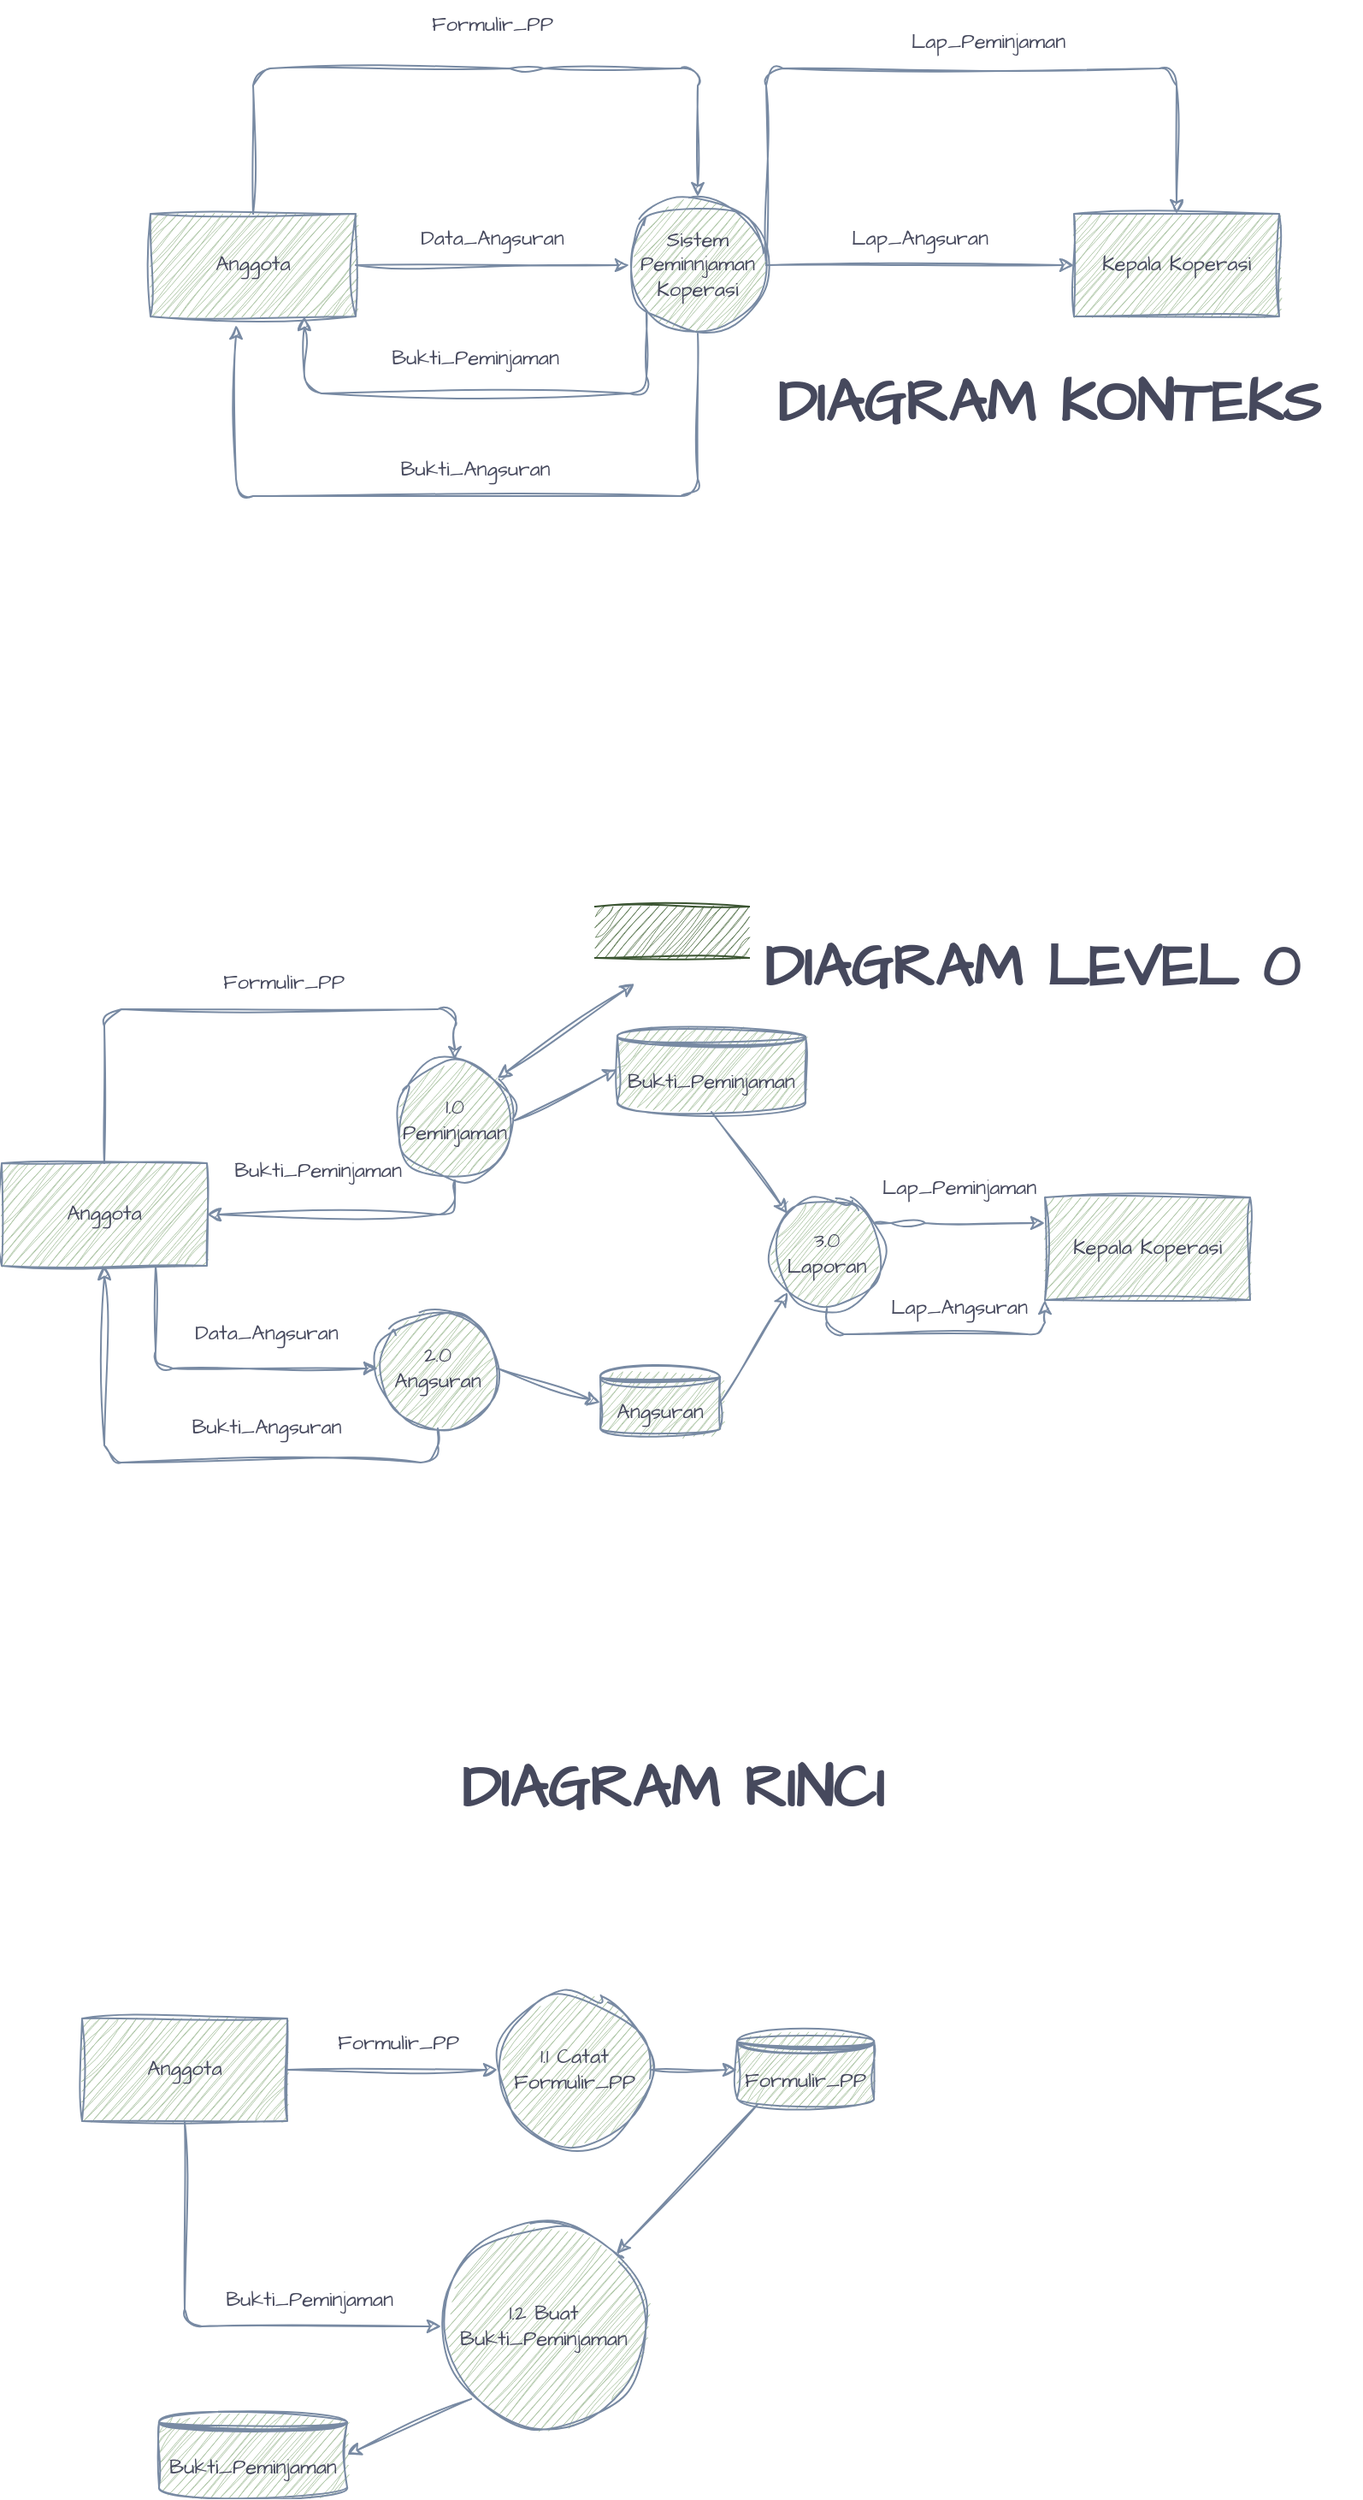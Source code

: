 <mxfile version="24.8.1">
  <diagram name="Page-1" id="Ifhuy7FSmFOS4W5px6C2">
    <mxGraphModel dx="1114" dy="1805" grid="1" gridSize="10" guides="1" tooltips="1" connect="1" arrows="1" fold="1" page="1" pageScale="1" pageWidth="850" pageHeight="1100" math="0" shadow="0">
      <root>
        <mxCell id="0" />
        <mxCell id="1" parent="0" />
        <mxCell id="SMdMAvsnnKPryTl62N8l-2" value="Anggota" style="rounded=0;whiteSpace=wrap;html=1;sketch=1;hachureGap=4;jiggle=2;curveFitting=1;strokeColor=#788AA3;fontFamily=Architects Daughter;fontSource=https%3A%2F%2Ffonts.googleapis.com%2Fcss%3Ffamily%3DArchitects%2BDaughter;fontColor=#46495D;fillColor=#B2C9AB;" parent="1" vertex="1">
          <mxGeometry x="120" y="-125" width="120" height="60" as="geometry" />
        </mxCell>
        <mxCell id="L0LENwi0sI1XrwSl-e1--1" style="edgeStyle=orthogonalEdgeStyle;rounded=1;sketch=1;hachureGap=4;jiggle=2;curveFitting=1;orthogonalLoop=1;jettySize=auto;html=1;entryX=0.5;entryY=0;entryDx=0;entryDy=0;strokeColor=#788AA3;fontFamily=Architects Daughter;fontSource=https%3A%2F%2Ffonts.googleapis.com%2Fcss%3Ffamily%3DArchitects%2BDaughter;fontColor=#46495D;fillColor=#B2C9AB;" parent="1" source="SMdMAvsnnKPryTl62N8l-3" target="SMdMAvsnnKPryTl62N8l-4" edge="1">
          <mxGeometry relative="1" as="geometry">
            <Array as="points">
              <mxPoint x="480" y="-210" />
              <mxPoint x="720" y="-210" />
            </Array>
          </mxGeometry>
        </mxCell>
        <mxCell id="L0LENwi0sI1XrwSl-e1--3" style="edgeStyle=orthogonalEdgeStyle;rounded=1;sketch=1;hachureGap=4;jiggle=2;curveFitting=1;orthogonalLoop=1;jettySize=auto;html=1;entryX=0.75;entryY=1;entryDx=0;entryDy=0;strokeColor=#788AA3;fontFamily=Architects Daughter;fontSource=https%3A%2F%2Ffonts.googleapis.com%2Fcss%3Ffamily%3DArchitects%2BDaughter;fontColor=#46495D;fillColor=#B2C9AB;" parent="1" source="SMdMAvsnnKPryTl62N8l-3" target="SMdMAvsnnKPryTl62N8l-2" edge="1">
          <mxGeometry relative="1" as="geometry">
            <Array as="points">
              <mxPoint x="410" y="-20" />
              <mxPoint x="210" y="-20" />
            </Array>
          </mxGeometry>
        </mxCell>
        <mxCell id="L0LENwi0sI1XrwSl-e1--6" style="edgeStyle=orthogonalEdgeStyle;rounded=1;sketch=1;hachureGap=4;jiggle=2;curveFitting=1;orthogonalLoop=1;jettySize=auto;html=1;strokeColor=#788AA3;fontFamily=Architects Daughter;fontSource=https%3A%2F%2Ffonts.googleapis.com%2Fcss%3Ffamily%3DArchitects%2BDaughter;fontColor=#46495D;fillColor=#B2C9AB;" parent="1" source="SMdMAvsnnKPryTl62N8l-3" edge="1">
          <mxGeometry relative="1" as="geometry">
            <mxPoint x="170" y="-60" as="targetPoint" />
            <Array as="points">
              <mxPoint x="440" y="40" />
              <mxPoint x="170" y="40" />
            </Array>
          </mxGeometry>
        </mxCell>
        <mxCell id="SMdMAvsnnKPryTl62N8l-3" value="Sistem Peminnjaman Koperasi" style="ellipse;whiteSpace=wrap;html=1;aspect=fixed;rounded=1;sketch=1;hachureGap=4;jiggle=2;curveFitting=1;strokeColor=#788AA3;fontFamily=Architects Daughter;fontSource=https%3A%2F%2Ffonts.googleapis.com%2Fcss%3Ffamily%3DArchitects%2BDaughter;fontColor=#46495D;fillColor=#B2C9AB;" parent="1" vertex="1">
          <mxGeometry x="400" y="-135" width="80" height="80" as="geometry" />
        </mxCell>
        <mxCell id="SMdMAvsnnKPryTl62N8l-4" value="Kepala Koperasi" style="rounded=0;whiteSpace=wrap;html=1;sketch=1;hachureGap=4;jiggle=2;curveFitting=1;strokeColor=#788AA3;fontFamily=Architects Daughter;fontSource=https%3A%2F%2Ffonts.googleapis.com%2Fcss%3Ffamily%3DArchitects%2BDaughter;fontColor=#46495D;fillColor=#B2C9AB;" parent="1" vertex="1">
          <mxGeometry x="660" y="-125" width="120" height="60" as="geometry" />
        </mxCell>
        <mxCell id="SMdMAvsnnKPryTl62N8l-5" value="" style="endArrow=classic;html=1;rounded=1;sketch=1;hachureGap=4;jiggle=2;curveFitting=1;strokeColor=#788AA3;fontFamily=Architects Daughter;fontSource=https%3A%2F%2Ffonts.googleapis.com%2Fcss%3Ffamily%3DArchitects%2BDaughter;fontColor=#46495D;fillColor=#B2C9AB;exitX=1;exitY=0.5;exitDx=0;exitDy=0;entryX=0;entryY=0.5;entryDx=0;entryDy=0;" parent="1" source="SMdMAvsnnKPryTl62N8l-2" target="SMdMAvsnnKPryTl62N8l-3" edge="1">
          <mxGeometry width="50" height="50" relative="1" as="geometry">
            <mxPoint x="430" y="190" as="sourcePoint" />
            <mxPoint x="480" y="140" as="targetPoint" />
          </mxGeometry>
        </mxCell>
        <mxCell id="SMdMAvsnnKPryTl62N8l-6" value="" style="endArrow=classic;html=1;rounded=1;sketch=1;hachureGap=4;jiggle=2;curveFitting=1;strokeColor=#788AA3;fontFamily=Architects Daughter;fontSource=https%3A%2F%2Ffonts.googleapis.com%2Fcss%3Ffamily%3DArchitects%2BDaughter;fontColor=#46495D;fillColor=#B2C9AB;exitX=0.5;exitY=0;exitDx=0;exitDy=0;entryX=0.5;entryY=0;entryDx=0;entryDy=0;" parent="1" source="SMdMAvsnnKPryTl62N8l-2" target="SMdMAvsnnKPryTl62N8l-3" edge="1">
          <mxGeometry width="50" height="50" relative="1" as="geometry">
            <mxPoint x="430" y="190" as="sourcePoint" />
            <mxPoint x="480" y="140" as="targetPoint" />
            <Array as="points">
              <mxPoint x="180" y="-210" />
              <mxPoint x="340" y="-210" />
              <mxPoint x="440" y="-210" />
            </Array>
          </mxGeometry>
        </mxCell>
        <mxCell id="SMdMAvsnnKPryTl62N8l-7" value="Data_Angsuran" style="text;html=1;align=center;verticalAlign=middle;whiteSpace=wrap;rounded=0;fontFamily=Architects Daughter;fontSource=https%3A%2F%2Ffonts.googleapis.com%2Fcss%3Ffamily%3DArchitects%2BDaughter;fontColor=#46495D;" parent="1" vertex="1">
          <mxGeometry x="290" y="-125" width="60" height="30" as="geometry" />
        </mxCell>
        <mxCell id="SMdMAvsnnKPryTl62N8l-8" value="Formulir_PP" style="text;html=1;align=center;verticalAlign=middle;whiteSpace=wrap;rounded=0;fontFamily=Architects Daughter;fontSource=https%3A%2F%2Ffonts.googleapis.com%2Fcss%3Ffamily%3DArchitects%2BDaughter;fontColor=#46495D;" parent="1" vertex="1">
          <mxGeometry x="275" y="-250" width="90" height="30" as="geometry" />
        </mxCell>
        <mxCell id="SMdMAvsnnKPryTl62N8l-10" style="edgeStyle=orthogonalEdgeStyle;rounded=1;sketch=1;hachureGap=4;jiggle=2;curveFitting=1;orthogonalLoop=1;jettySize=auto;html=1;entryX=0;entryY=0.5;entryDx=0;entryDy=0;strokeColor=#788AA3;fontFamily=Architects Daughter;fontSource=https%3A%2F%2Ffonts.googleapis.com%2Fcss%3Ffamily%3DArchitects%2BDaughter;fontColor=#46495D;fillColor=#B2C9AB;" parent="1" source="SMdMAvsnnKPryTl62N8l-3" target="SMdMAvsnnKPryTl62N8l-4" edge="1">
          <mxGeometry relative="1" as="geometry" />
        </mxCell>
        <mxCell id="SMdMAvsnnKPryTl62N8l-11" value="Lap_Angsuran" style="text;html=1;align=center;verticalAlign=middle;whiteSpace=wrap;rounded=0;fontFamily=Architects Daughter;fontSource=https%3A%2F%2Ffonts.googleapis.com%2Fcss%3Ffamily%3DArchitects%2BDaughter;fontColor=#46495D;" parent="1" vertex="1">
          <mxGeometry x="540" y="-125" width="60" height="30" as="geometry" />
        </mxCell>
        <mxCell id="L0LENwi0sI1XrwSl-e1--2" value="Lap_Peminjaman" style="text;html=1;align=center;verticalAlign=middle;whiteSpace=wrap;rounded=0;fontFamily=Architects Daughter;fontSource=https%3A%2F%2Ffonts.googleapis.com%2Fcss%3Ffamily%3DArchitects%2BDaughter;fontColor=#46495D;" parent="1" vertex="1">
          <mxGeometry x="580" y="-240" width="60" height="30" as="geometry" />
        </mxCell>
        <mxCell id="L0LENwi0sI1XrwSl-e1--4" value="Bukti_Peminjaman&lt;span style=&quot;color: rgba(0, 0, 0, 0); font-family: monospace; font-size: 0px; text-align: start; text-wrap-mode: nowrap;&quot;&gt;%3CmxGraphModel%3E%3Croot%3E%3CmxCell%20id%3D%220%22%2F%3E%3CmxCell%20id%3D%221%22%20parent%3D%220%22%2F%3E%3CmxCell%20id%3D%222%22%20value%3D%22Data_Angsuran%22%20style%3D%22text%3Bhtml%3D1%3Balign%3Dcenter%3BverticalAlign%3Dmiddle%3BwhiteSpace%3Dwrap%3Brounded%3D0%3BfontFamily%3DArchitects%20Daughter%3BfontSource%3Dhttps%253A%252F%252Ffonts.googleapis.com%252Fcss%253Ffamily%253DArchitects%252BDaughter%3BfontColor%3D%2346495D%3B%22%20vertex%3D%221%22%20parent%3D%221%22%3E%3CmxGeometry%20x%3D%22260%22%20y%3D%2275%22%20width%3D%2260%22%20height%3D%2230%22%20as%3D%22geometry%22%2F%3E%3C%2FmxCell%3E%3C%2Froot%3E%3C%2FmxGraphModel%3E&lt;/span&gt;" style="text;html=1;align=center;verticalAlign=middle;whiteSpace=wrap;rounded=0;fontFamily=Architects Daughter;fontSource=https%3A%2F%2Ffonts.googleapis.com%2Fcss%3Ffamily%3DArchitects%2BDaughter;fontColor=#46495D;" parent="1" vertex="1">
          <mxGeometry x="280" y="-55" width="60" height="30" as="geometry" />
        </mxCell>
        <mxCell id="L0LENwi0sI1XrwSl-e1--5" value="Bukti_Angsuran" style="text;html=1;align=center;verticalAlign=middle;whiteSpace=wrap;rounded=0;fontFamily=Architects Daughter;fontSource=https%3A%2F%2Ffonts.googleapis.com%2Fcss%3Ffamily%3DArchitects%2BDaughter;fontColor=#46495D;" parent="1" vertex="1">
          <mxGeometry x="280" y="10" width="60" height="30" as="geometry" />
        </mxCell>
        <mxCell id="L0LENwi0sI1XrwSl-e1--14" style="edgeStyle=orthogonalEdgeStyle;rounded=1;sketch=1;hachureGap=4;jiggle=2;curveFitting=1;orthogonalLoop=1;jettySize=auto;html=1;entryX=1;entryY=0.5;entryDx=0;entryDy=0;strokeColor=#788AA3;fontFamily=Architects Daughter;fontSource=https%3A%2F%2Ffonts.googleapis.com%2Fcss%3Ffamily%3DArchitects%2BDaughter;fontColor=#46495D;fillColor=#B2C9AB;" parent="1" source="L0LENwi0sI1XrwSl-e1--7" target="L0LENwi0sI1XrwSl-e1--8" edge="1">
          <mxGeometry relative="1" as="geometry">
            <Array as="points">
              <mxPoint x="298" y="460" />
            </Array>
          </mxGeometry>
        </mxCell>
        <mxCell id="L0LENwi0sI1XrwSl-e1--7" value="1.0 Peminjaman" style="ellipse;whiteSpace=wrap;html=1;aspect=fixed;rounded=1;sketch=1;hachureGap=4;jiggle=2;curveFitting=1;strokeColor=#788AA3;fontFamily=Architects Daughter;fontSource=https%3A%2F%2Ffonts.googleapis.com%2Fcss%3Ffamily%3DArchitects%2BDaughter;fontColor=#46495D;fillColor=#B2C9AB;" parent="1" vertex="1">
          <mxGeometry x="263" y="370" width="70" height="70" as="geometry" />
        </mxCell>
        <mxCell id="L0LENwi0sI1XrwSl-e1--12" style="edgeStyle=orthogonalEdgeStyle;rounded=1;sketch=1;hachureGap=4;jiggle=2;curveFitting=1;orthogonalLoop=1;jettySize=auto;html=1;strokeColor=#788AA3;fontFamily=Architects Daughter;fontSource=https%3A%2F%2Ffonts.googleapis.com%2Fcss%3Ffamily%3DArchitects%2BDaughter;fontColor=#46495D;fillColor=#B2C9AB;entryX=0.5;entryY=0;entryDx=0;entryDy=0;" parent="1" source="L0LENwi0sI1XrwSl-e1--8" target="L0LENwi0sI1XrwSl-e1--7" edge="1">
          <mxGeometry relative="1" as="geometry">
            <mxPoint x="298" y="360" as="targetPoint" />
            <Array as="points">
              <mxPoint x="93" y="340" />
              <mxPoint x="298" y="340" />
            </Array>
          </mxGeometry>
        </mxCell>
        <mxCell id="L0LENwi0sI1XrwSl-e1--19" style="edgeStyle=orthogonalEdgeStyle;rounded=1;sketch=1;hachureGap=4;jiggle=2;curveFitting=1;orthogonalLoop=1;jettySize=auto;html=1;exitX=0.75;exitY=1;exitDx=0;exitDy=0;entryX=0;entryY=0.5;entryDx=0;entryDy=0;strokeColor=#788AA3;fontFamily=Architects Daughter;fontSource=https%3A%2F%2Ffonts.googleapis.com%2Fcss%3Ffamily%3DArchitects%2BDaughter;fontColor=#46495D;fillColor=#B2C9AB;" parent="1" source="L0LENwi0sI1XrwSl-e1--8" target="L0LENwi0sI1XrwSl-e1--11" edge="1">
          <mxGeometry relative="1" as="geometry" />
        </mxCell>
        <mxCell id="L0LENwi0sI1XrwSl-e1--8" value="Anggota" style="rounded=0;whiteSpace=wrap;html=1;sketch=1;hachureGap=4;jiggle=2;curveFitting=1;strokeColor=#788AA3;fontFamily=Architects Daughter;fontSource=https%3A%2F%2Ffonts.googleapis.com%2Fcss%3Ffamily%3DArchitects%2BDaughter;fontColor=#46495D;fillColor=#B2C9AB;" parent="1" vertex="1">
          <mxGeometry x="33" y="430" width="120" height="60" as="geometry" />
        </mxCell>
        <mxCell id="L0LENwi0sI1XrwSl-e1--9" value="Kepala Koperasi" style="rounded=0;whiteSpace=wrap;html=1;sketch=1;hachureGap=4;jiggle=2;curveFitting=1;strokeColor=#788AA3;fontFamily=Architects Daughter;fontSource=https%3A%2F%2Ffonts.googleapis.com%2Fcss%3Ffamily%3DArchitects%2BDaughter;fontColor=#46495D;fillColor=#B2C9AB;" parent="1" vertex="1">
          <mxGeometry x="643" y="450" width="120" height="60" as="geometry" />
        </mxCell>
        <mxCell id="L0LENwi0sI1XrwSl-e1--32" style="edgeStyle=orthogonalEdgeStyle;rounded=1;sketch=1;hachureGap=4;jiggle=2;curveFitting=1;orthogonalLoop=1;jettySize=auto;html=1;entryX=0;entryY=0.25;entryDx=0;entryDy=0;strokeColor=#788AA3;fontFamily=Architects Daughter;fontSource=https%3A%2F%2Ffonts.googleapis.com%2Fcss%3Ffamily%3DArchitects%2BDaughter;fontColor=#46495D;fillColor=#B2C9AB;" parent="1" source="L0LENwi0sI1XrwSl-e1--10" target="L0LENwi0sI1XrwSl-e1--9" edge="1">
          <mxGeometry relative="1" as="geometry">
            <Array as="points">
              <mxPoint x="563" y="465" />
              <mxPoint x="563" y="465" />
            </Array>
          </mxGeometry>
        </mxCell>
        <mxCell id="L0LENwi0sI1XrwSl-e1--33" style="edgeStyle=orthogonalEdgeStyle;rounded=1;sketch=1;hachureGap=4;jiggle=2;curveFitting=1;orthogonalLoop=1;jettySize=auto;html=1;entryX=0;entryY=1;entryDx=0;entryDy=0;strokeColor=#788AA3;fontFamily=Architects Daughter;fontSource=https%3A%2F%2Ffonts.googleapis.com%2Fcss%3Ffamily%3DArchitects%2BDaughter;fontColor=#46495D;fillColor=#B2C9AB;" parent="1" source="L0LENwi0sI1XrwSl-e1--10" target="L0LENwi0sI1XrwSl-e1--9" edge="1">
          <mxGeometry relative="1" as="geometry">
            <Array as="points">
              <mxPoint x="516" y="530" />
              <mxPoint x="643" y="530" />
            </Array>
          </mxGeometry>
        </mxCell>
        <mxCell id="L0LENwi0sI1XrwSl-e1--10" value="3.0 Laporan" style="ellipse;whiteSpace=wrap;html=1;aspect=fixed;rounded=1;sketch=1;hachureGap=4;jiggle=2;curveFitting=1;strokeColor=#788AA3;fontFamily=Architects Daughter;fontSource=https%3A%2F%2Ffonts.googleapis.com%2Fcss%3Ffamily%3DArchitects%2BDaughter;fontColor=#46495D;fillColor=#B2C9AB;" parent="1" vertex="1">
          <mxGeometry x="483" y="450" width="65" height="65" as="geometry" />
        </mxCell>
        <mxCell id="L0LENwi0sI1XrwSl-e1--11" value="2.0 Angsuran" style="ellipse;whiteSpace=wrap;html=1;aspect=fixed;rounded=1;sketch=1;hachureGap=4;jiggle=2;curveFitting=1;strokeColor=#788AA3;fontFamily=Architects Daughter;fontSource=https%3A%2F%2Ffonts.googleapis.com%2Fcss%3Ffamily%3DArchitects%2BDaughter;fontColor=#46495D;fillColor=#B2C9AB;" parent="1" vertex="1">
          <mxGeometry x="253" y="515" width="70" height="70" as="geometry" />
        </mxCell>
        <mxCell id="L0LENwi0sI1XrwSl-e1--15" style="edgeStyle=orthogonalEdgeStyle;rounded=1;sketch=1;hachureGap=4;jiggle=2;curveFitting=1;orthogonalLoop=1;jettySize=auto;html=1;entryX=0.5;entryY=1;entryDx=0;entryDy=0;strokeColor=#788AA3;fontFamily=Architects Daughter;fontSource=https%3A%2F%2Ffonts.googleapis.com%2Fcss%3Ffamily%3DArchitects%2BDaughter;fontColor=#46495D;fillColor=#B2C9AB;exitX=0.5;exitY=1;exitDx=0;exitDy=0;" parent="1" source="L0LENwi0sI1XrwSl-e1--11" target="L0LENwi0sI1XrwSl-e1--8" edge="1">
          <mxGeometry relative="1" as="geometry" />
        </mxCell>
        <mxCell id="L0LENwi0sI1XrwSl-e1--16" value="Bukti_Peminjaman&lt;span style=&quot;color: rgba(0, 0, 0, 0); font-family: monospace; font-size: 0px; text-align: start; text-wrap-mode: nowrap;&quot;&gt;%3CmxGraphModel%3E%3Croot%3E%3CmxCell%20id%3D%220%22%2F%3E%3CmxCell%20id%3D%221%22%20parent%3D%220%22%2F%3E%3CmxCell%20id%3D%222%22%20value%3D%22Data_Angsuran%22%20style%3D%22text%3Bhtml%3D1%3Balign%3Dcenter%3BverticalAlign%3Dmiddle%3BwhiteSpace%3Dwrap%3Brounded%3D0%3BfontFamily%3DArchitects%20Daughter%3BfontSource%3Dhttps%253A%252F%252Ffonts.googleapis.com%252Fcss%253Ffamily%253DArchitects%252BDaughter%3BfontColor%3D%2346495D%3B%22%20vertex%3D%221%22%20parent%3D%221%22%3E%3CmxGeometry%20x%3D%22260%22%20y%3D%2275%22%20width%3D%2260%22%20height%3D%2230%22%20as%3D%22geometry%22%2F%3E%3C%2FmxCell%3E%3C%2Froot%3E%3C%2FmxGraphModel%3E&lt;/span&gt;" style="text;html=1;align=center;verticalAlign=middle;whiteSpace=wrap;rounded=0;fontFamily=Architects Daughter;fontSource=https%3A%2F%2Ffonts.googleapis.com%2Fcss%3Ffamily%3DArchitects%2BDaughter;fontColor=#46495D;" parent="1" vertex="1">
          <mxGeometry x="188" y="420" width="60" height="30" as="geometry" />
        </mxCell>
        <mxCell id="L0LENwi0sI1XrwSl-e1--17" value="Formulir_PP" style="text;html=1;align=center;verticalAlign=middle;whiteSpace=wrap;rounded=0;fontFamily=Architects Daughter;fontSource=https%3A%2F%2Ffonts.googleapis.com%2Fcss%3Ffamily%3DArchitects%2BDaughter;fontColor=#46495D;" parent="1" vertex="1">
          <mxGeometry x="153" y="310" width="90" height="30" as="geometry" />
        </mxCell>
        <mxCell id="L0LENwi0sI1XrwSl-e1--18" value="Bukti_Angsuran" style="text;html=1;align=center;verticalAlign=middle;whiteSpace=wrap;rounded=0;fontFamily=Architects Daughter;fontSource=https%3A%2F%2Ffonts.googleapis.com%2Fcss%3Ffamily%3DArchitects%2BDaughter;fontColor=#46495D;" parent="1" vertex="1">
          <mxGeometry x="158" y="570" width="60" height="30" as="geometry" />
        </mxCell>
        <mxCell id="L0LENwi0sI1XrwSl-e1--20" value="Data_Angsuran" style="text;html=1;align=center;verticalAlign=middle;whiteSpace=wrap;rounded=0;fontFamily=Architects Daughter;fontSource=https%3A%2F%2Ffonts.googleapis.com%2Fcss%3Ffamily%3DArchitects%2BDaughter;fontColor=#46495D;" parent="1" vertex="1">
          <mxGeometry x="158" y="515" width="60" height="30" as="geometry" />
        </mxCell>
        <mxCell id="L0LENwi0sI1XrwSl-e1--22" value="" style="endArrow=classic;startArrow=classic;html=1;rounded=1;sketch=1;hachureGap=4;jiggle=2;curveFitting=1;strokeColor=#788AA3;fontFamily=Architects Daughter;fontSource=https%3A%2F%2Ffonts.googleapis.com%2Fcss%3Ffamily%3DArchitects%2BDaughter;fontColor=#46495D;fillColor=#B2C9AB;exitX=1;exitY=0;exitDx=0;exitDy=0;entryX=0.5;entryY=1;entryDx=0;entryDy=0;" parent="1" source="L0LENwi0sI1XrwSl-e1--7" edge="1">
          <mxGeometry width="50" height="50" relative="1" as="geometry">
            <mxPoint x="343" y="380" as="sourcePoint" />
            <mxPoint x="403" y="325" as="targetPoint" />
          </mxGeometry>
        </mxCell>
        <mxCell id="L0LENwi0sI1XrwSl-e1--25" value="" style="endArrow=classic;html=1;rounded=1;sketch=1;hachureGap=4;jiggle=2;curveFitting=1;strokeColor=#788AA3;fontFamily=Architects Daughter;fontSource=https%3A%2F%2Ffonts.googleapis.com%2Fcss%3Ffamily%3DArchitects%2BDaughter;fontColor=#46495D;fillColor=#B2C9AB;exitX=1;exitY=0.5;exitDx=0;exitDy=0;entryX=0;entryY=0.5;entryDx=0;entryDy=0;" parent="1" source="L0LENwi0sI1XrwSl-e1--7" target="L0LENwi0sI1XrwSl-e1--39" edge="1">
          <mxGeometry width="50" height="50" relative="1" as="geometry">
            <mxPoint x="343" y="380" as="sourcePoint" />
            <mxPoint x="393" y="385" as="targetPoint" />
          </mxGeometry>
        </mxCell>
        <mxCell id="L0LENwi0sI1XrwSl-e1--27" style="edgeStyle=orthogonalEdgeStyle;rounded=1;sketch=1;hachureGap=4;jiggle=2;curveFitting=1;orthogonalLoop=1;jettySize=auto;html=1;exitX=0.5;exitY=1;exitDx=0;exitDy=0;strokeColor=#788AA3;fontFamily=Architects Daughter;fontSource=https%3A%2F%2Ffonts.googleapis.com%2Fcss%3Ffamily%3DArchitects%2BDaughter;fontColor=#46495D;fillColor=#B2C9AB;" parent="1" edge="1">
          <mxGeometry relative="1" as="geometry">
            <mxPoint x="448" y="400" as="sourcePoint" />
            <mxPoint x="448" y="400" as="targetPoint" />
          </mxGeometry>
        </mxCell>
        <mxCell id="L0LENwi0sI1XrwSl-e1--30" value="" style="endArrow=classic;html=1;rounded=1;sketch=1;hachureGap=4;jiggle=2;curveFitting=1;strokeColor=#788AA3;fontFamily=Architects Daughter;fontSource=https%3A%2F%2Ffonts.googleapis.com%2Fcss%3Ffamily%3DArchitects%2BDaughter;fontColor=#46495D;fillColor=#B2C9AB;exitX=1;exitY=0.5;exitDx=0;exitDy=0;entryX=0;entryY=0.5;entryDx=0;entryDy=0;" parent="1" source="L0LENwi0sI1XrwSl-e1--11" target="L0LENwi0sI1XrwSl-e1--41" edge="1">
          <mxGeometry width="50" height="50" relative="1" as="geometry">
            <mxPoint x="323" y="610" as="sourcePoint" />
            <mxPoint x="383" y="570" as="targetPoint" />
          </mxGeometry>
        </mxCell>
        <mxCell id="L0LENwi0sI1XrwSl-e1--34" value="Lap_Peminjaman" style="text;html=1;align=center;verticalAlign=middle;whiteSpace=wrap;rounded=0;fontFamily=Architects Daughter;fontSource=https%3A%2F%2Ffonts.googleapis.com%2Fcss%3Ffamily%3DArchitects%2BDaughter;fontColor=#46495D;" parent="1" vertex="1">
          <mxGeometry x="563" y="430" width="60" height="30" as="geometry" />
        </mxCell>
        <mxCell id="L0LENwi0sI1XrwSl-e1--35" value="Lap_Angsuran" style="text;html=1;align=center;verticalAlign=middle;whiteSpace=wrap;rounded=0;fontFamily=Architects Daughter;fontSource=https%3A%2F%2Ffonts.googleapis.com%2Fcss%3Ffamily%3DArchitects%2BDaughter;fontColor=#46495D;" parent="1" vertex="1">
          <mxGeometry x="563" y="500" width="60" height="30" as="geometry" />
        </mxCell>
        <mxCell id="L0LENwi0sI1XrwSl-e1--36" value="" style="endArrow=classic;html=1;rounded=1;sketch=1;hachureGap=4;jiggle=2;curveFitting=1;strokeColor=#788AA3;fontFamily=Architects Daughter;fontSource=https%3A%2F%2Ffonts.googleapis.com%2Fcss%3Ffamily%3DArchitects%2BDaughter;fontColor=#46495D;fillColor=#B2C9AB;exitX=1;exitY=0.5;exitDx=0;exitDy=0;entryX=0;entryY=1;entryDx=0;entryDy=0;" parent="1" source="L0LENwi0sI1XrwSl-e1--41" target="L0LENwi0sI1XrwSl-e1--10" edge="1">
          <mxGeometry width="50" height="50" relative="1" as="geometry">
            <mxPoint x="463" y="570" as="sourcePoint" />
            <mxPoint x="393" y="580" as="targetPoint" />
          </mxGeometry>
        </mxCell>
        <mxCell id="L0LENwi0sI1XrwSl-e1--39" value="Bukti_Peminjaman" style="shape=datastore;whiteSpace=wrap;html=1;rounded=1;sketch=1;hachureGap=4;jiggle=2;curveFitting=1;strokeColor=#788AA3;fontFamily=Architects Daughter;fontSource=https%3A%2F%2Ffonts.googleapis.com%2Fcss%3Ffamily%3DArchitects%2BDaughter;fontColor=#46495D;fillColor=#B2C9AB;" parent="1" vertex="1">
          <mxGeometry x="393" y="350" width="110" height="50" as="geometry" />
        </mxCell>
        <mxCell id="L0LENwi0sI1XrwSl-e1--41" value="Angsuran" style="shape=datastore;whiteSpace=wrap;html=1;rounded=1;sketch=1;hachureGap=4;jiggle=2;curveFitting=1;strokeColor=#788AA3;fontFamily=Architects Daughter;fontSource=https%3A%2F%2Ffonts.googleapis.com%2Fcss%3Ffamily%3DArchitects%2BDaughter;fontColor=#46495D;fillColor=#B2C9AB;" parent="1" vertex="1">
          <mxGeometry x="383" y="550" width="70" height="40" as="geometry" />
        </mxCell>
        <mxCell id="L0LENwi0sI1XrwSl-e1--43" value="DIAGRAM LEVEL 0" style="text;html=1;align=center;verticalAlign=middle;whiteSpace=wrap;rounded=0;fontFamily=Architects Daughter;fontSource=https%3A%2F%2Ffonts.googleapis.com%2Fcss%3Ffamily%3DArchitects%2BDaughter;fontColor=#46495D;fontSize=35;fontStyle=1" parent="1" vertex="1">
          <mxGeometry x="453" y="300" width="365" height="30" as="geometry" />
        </mxCell>
        <mxCell id="L0LENwi0sI1XrwSl-e1--44" value="DIAGRAM KONTEKS" style="text;html=1;align=center;verticalAlign=middle;whiteSpace=wrap;rounded=0;fontFamily=Architects Daughter;fontSource=https%3A%2F%2Ffonts.googleapis.com%2Fcss%3Ffamily%3DArchitects%2BDaughter;fontColor=#46495D;fontSize=35;fontStyle=1" parent="1" vertex="1">
          <mxGeometry x="463" y="-30" width="365" height="30" as="geometry" />
        </mxCell>
        <mxCell id="L0LENwi0sI1XrwSl-e1--45" value="" style="endArrow=classic;html=1;rounded=1;sketch=1;hachureGap=4;jiggle=2;curveFitting=1;strokeColor=#788AA3;fontFamily=Architects Daughter;fontSource=https%3A%2F%2Ffonts.googleapis.com%2Fcss%3Ffamily%3DArchitects%2BDaughter;fontColor=#46495D;fillColor=#B2C9AB;exitX=0.5;exitY=1;exitDx=0;exitDy=0;entryX=0;entryY=0;entryDx=0;entryDy=0;" parent="1" source="L0LENwi0sI1XrwSl-e1--39" target="L0LENwi0sI1XrwSl-e1--10" edge="1">
          <mxGeometry width="50" height="50" relative="1" as="geometry">
            <mxPoint x="343" y="415" as="sourcePoint" />
            <mxPoint x="403" y="385" as="targetPoint" />
          </mxGeometry>
        </mxCell>
        <mxCell id="L0LENwi0sI1XrwSl-e1--46" value="DIAGRAM RINCI" style="text;html=1;align=center;verticalAlign=middle;whiteSpace=wrap;rounded=0;fontFamily=Architects Daughter;fontSource=https%3A%2F%2Ffonts.googleapis.com%2Fcss%3Ffamily%3DArchitects%2BDaughter;fontColor=#46495D;fontSize=35;fontStyle=1" parent="1" vertex="1">
          <mxGeometry x="243" y="780" width="365" height="30" as="geometry" />
        </mxCell>
        <mxCell id="L0LENwi0sI1XrwSl-e1--56" style="edgeStyle=orthogonalEdgeStyle;rounded=1;sketch=1;hachureGap=4;jiggle=2;curveFitting=1;orthogonalLoop=1;jettySize=auto;html=1;entryX=0;entryY=0.5;entryDx=0;entryDy=0;strokeColor=#788AA3;fontFamily=Architects Daughter;fontSource=https%3A%2F%2Ffonts.googleapis.com%2Fcss%3Ffamily%3DArchitects%2BDaughter;fontColor=#46495D;fillColor=#B2C9AB;" parent="1" source="L0LENwi0sI1XrwSl-e1--47" target="L0LENwi0sI1XrwSl-e1--55" edge="1">
          <mxGeometry relative="1" as="geometry" />
        </mxCell>
        <mxCell id="L0LENwi0sI1XrwSl-e1--47" value="1.1 Catat Formulir_PP" style="ellipse;whiteSpace=wrap;html=1;aspect=fixed;rounded=1;sketch=1;hachureGap=4;jiggle=2;curveFitting=1;strokeColor=#788AA3;fontFamily=Architects Daughter;fontSource=https%3A%2F%2Ffonts.googleapis.com%2Fcss%3Ffamily%3DArchitects%2BDaughter;fontColor=#46495D;fillColor=#B2C9AB;" parent="1" vertex="1">
          <mxGeometry x="323" y="915" width="90" height="90" as="geometry" />
        </mxCell>
        <mxCell id="L0LENwi0sI1XrwSl-e1--48" value="1.2 Buat Bukti_Peminjaman" style="ellipse;whiteSpace=wrap;html=1;aspect=fixed;rounded=1;sketch=1;hachureGap=4;jiggle=2;curveFitting=1;strokeColor=#788AA3;fontFamily=Architects Daughter;fontSource=https%3A%2F%2Ffonts.googleapis.com%2Fcss%3Ffamily%3DArchitects%2BDaughter;fontColor=#46495D;fillColor=#B2C9AB;" parent="1" vertex="1">
          <mxGeometry x="290" y="1050" width="120" height="120" as="geometry" />
        </mxCell>
        <mxCell id="L0LENwi0sI1XrwSl-e1--50" style="edgeStyle=orthogonalEdgeStyle;rounded=1;sketch=1;hachureGap=4;jiggle=2;curveFitting=1;orthogonalLoop=1;jettySize=auto;html=1;entryX=0;entryY=0.5;entryDx=0;entryDy=0;strokeColor=#788AA3;fontFamily=Architects Daughter;fontSource=https%3A%2F%2Ffonts.googleapis.com%2Fcss%3Ffamily%3DArchitects%2BDaughter;fontColor=#46495D;fillColor=#B2C9AB;" parent="1" source="L0LENwi0sI1XrwSl-e1--49" target="L0LENwi0sI1XrwSl-e1--47" edge="1">
          <mxGeometry relative="1" as="geometry" />
        </mxCell>
        <mxCell id="L0LENwi0sI1XrwSl-e1--51" style="edgeStyle=orthogonalEdgeStyle;rounded=1;sketch=1;hachureGap=4;jiggle=2;curveFitting=1;orthogonalLoop=1;jettySize=auto;html=1;entryX=0;entryY=0.5;entryDx=0;entryDy=0;strokeColor=#788AA3;fontFamily=Architects Daughter;fontSource=https%3A%2F%2Ffonts.googleapis.com%2Fcss%3Ffamily%3DArchitects%2BDaughter;fontColor=#46495D;fillColor=#B2C9AB;" parent="1" source="L0LENwi0sI1XrwSl-e1--49" target="L0LENwi0sI1XrwSl-e1--48" edge="1">
          <mxGeometry relative="1" as="geometry">
            <Array as="points">
              <mxPoint x="140" y="1110" />
            </Array>
          </mxGeometry>
        </mxCell>
        <mxCell id="L0LENwi0sI1XrwSl-e1--49" value="Anggota" style="rounded=0;whiteSpace=wrap;html=1;sketch=1;hachureGap=4;jiggle=2;curveFitting=1;strokeColor=#788AA3;fontFamily=Architects Daughter;fontSource=https%3A%2F%2Ffonts.googleapis.com%2Fcss%3Ffamily%3DArchitects%2BDaughter;fontColor=#46495D;fillColor=#B2C9AB;" parent="1" vertex="1">
          <mxGeometry x="80" y="930" width="120" height="60" as="geometry" />
        </mxCell>
        <mxCell id="L0LENwi0sI1XrwSl-e1--53" value="Formulir_PP" style="text;html=1;align=center;verticalAlign=middle;whiteSpace=wrap;rounded=0;fontFamily=Architects Daughter;fontSource=https%3A%2F%2Ffonts.googleapis.com%2Fcss%3Ffamily%3DArchitects%2BDaughter;fontColor=#46495D;" parent="1" vertex="1">
          <mxGeometry x="220" y="930" width="90" height="30" as="geometry" />
        </mxCell>
        <mxCell id="L0LENwi0sI1XrwSl-e1--54" value="Bukti_Peminjaman&lt;span style=&quot;color: rgba(0, 0, 0, 0); font-family: monospace; font-size: 0px; text-align: start; text-wrap-mode: nowrap;&quot;&gt;%3CmxGraphModel%3E%3Croot%3E%3CmxCell%20id%3D%220%22%2F%3E%3CmxCell%20id%3D%221%22%20parent%3D%220%22%2F%3E%3CmxCell%20id%3D%222%22%20value%3D%22Data_Angsuran%22%20style%3D%22text%3Bhtml%3D1%3Balign%3Dcenter%3BverticalAlign%3Dmiddle%3BwhiteSpace%3Dwrap%3Brounded%3D0%3BfontFamily%3DArchitects%20Daughter%3BfontSource%3Dhttps%253A%252F%252Ffonts.googleapis.com%252Fcss%253Ffamily%253DArchitects%252BDaughter%3BfontColor%3D%2346495D%3B%22%20vertex%3D%221%22%20parent%3D%221%22%3E%3CmxGeometry%20x%3D%22260%22%20y%3D%2275%22%20width%3D%2260%22%20height%3D%2230%22%20as%3D%22geometry%22%2F%3E%3C%2FmxCell%3E%3C%2Froot%3E%3C%2FmxGraphModel%3E&lt;/span&gt;" style="text;html=1;align=center;verticalAlign=middle;whiteSpace=wrap;rounded=0;fontFamily=Architects Daughter;fontSource=https%3A%2F%2Ffonts.googleapis.com%2Fcss%3Ffamily%3DArchitects%2BDaughter;fontColor=#46495D;" parent="1" vertex="1">
          <mxGeometry x="183" y="1080" width="60" height="30" as="geometry" />
        </mxCell>
        <mxCell id="L0LENwi0sI1XrwSl-e1--55" value="Formulir_PP" style="shape=datastore;whiteSpace=wrap;html=1;rounded=1;sketch=1;hachureGap=4;jiggle=2;curveFitting=1;strokeColor=#788AA3;fontFamily=Architects Daughter;fontSource=https%3A%2F%2Ffonts.googleapis.com%2Fcss%3Ffamily%3DArchitects%2BDaughter;fontColor=#46495D;fillColor=#B2C9AB;" parent="1" vertex="1">
          <mxGeometry x="463" y="937.5" width="80" height="45" as="geometry" />
        </mxCell>
        <mxCell id="L0LENwi0sI1XrwSl-e1--57" value="" style="endArrow=classic;html=1;rounded=1;sketch=1;hachureGap=4;jiggle=2;curveFitting=1;strokeColor=#788AA3;fontFamily=Architects Daughter;fontSource=https%3A%2F%2Ffonts.googleapis.com%2Fcss%3Ffamily%3DArchitects%2BDaughter;fontColor=#46495D;fillColor=#B2C9AB;exitX=0.15;exitY=0.95;exitDx=0;exitDy=0;exitPerimeter=0;entryX=1;entryY=0;entryDx=0;entryDy=0;" parent="1" source="L0LENwi0sI1XrwSl-e1--55" target="L0LENwi0sI1XrwSl-e1--48" edge="1">
          <mxGeometry width="50" height="50" relative="1" as="geometry">
            <mxPoint x="420" y="980" as="sourcePoint" />
            <mxPoint x="470" y="930" as="targetPoint" />
          </mxGeometry>
        </mxCell>
        <mxCell id="L0LENwi0sI1XrwSl-e1--58" value="Bukti_Peminjaman" style="shape=datastore;whiteSpace=wrap;html=1;rounded=1;sketch=1;hachureGap=4;jiggle=2;curveFitting=1;strokeColor=#788AA3;fontFamily=Architects Daughter;fontSource=https%3A%2F%2Ffonts.googleapis.com%2Fcss%3Ffamily%3DArchitects%2BDaughter;fontColor=#46495D;fillColor=#B2C9AB;" parent="1" vertex="1">
          <mxGeometry x="125" y="1160" width="110" height="50" as="geometry" />
        </mxCell>
        <mxCell id="L0LENwi0sI1XrwSl-e1--59" value="" style="endArrow=classic;html=1;rounded=1;sketch=1;hachureGap=4;jiggle=2;curveFitting=1;strokeColor=#788AA3;fontFamily=Architects Daughter;fontSource=https%3A%2F%2Ffonts.googleapis.com%2Fcss%3Ffamily%3DArchitects%2BDaughter;fontColor=#46495D;fillColor=#B2C9AB;exitX=0;exitY=1;exitDx=0;exitDy=0;entryX=1;entryY=0.5;entryDx=0;entryDy=0;" parent="1" source="L0LENwi0sI1XrwSl-e1--48" target="L0LENwi0sI1XrwSl-e1--58" edge="1">
          <mxGeometry width="50" height="50" relative="1" as="geometry">
            <mxPoint x="485" y="990" as="sourcePoint" />
            <mxPoint x="402" y="1078" as="targetPoint" />
          </mxGeometry>
        </mxCell>
        <mxCell id="F_wknIsd-d_g19Me8_oT-2" value="" style="shape=partialRectangle;whiteSpace=wrap;html=1;left=0;right=0;fillColor=#6d8764;sketch=1;hachureGap=4;jiggle=2;curveFitting=1;fontFamily=Architects Daughter;fontSource=https%3A%2F%2Ffonts.googleapis.com%2Fcss%3Ffamily%3DArchitects%2BDaughter;fontColor=#ffffff;strokeColor=#3A5431;" vertex="1" parent="1">
          <mxGeometry x="380" y="280" width="90" height="30" as="geometry" />
        </mxCell>
      </root>
    </mxGraphModel>
  </diagram>
</mxfile>
